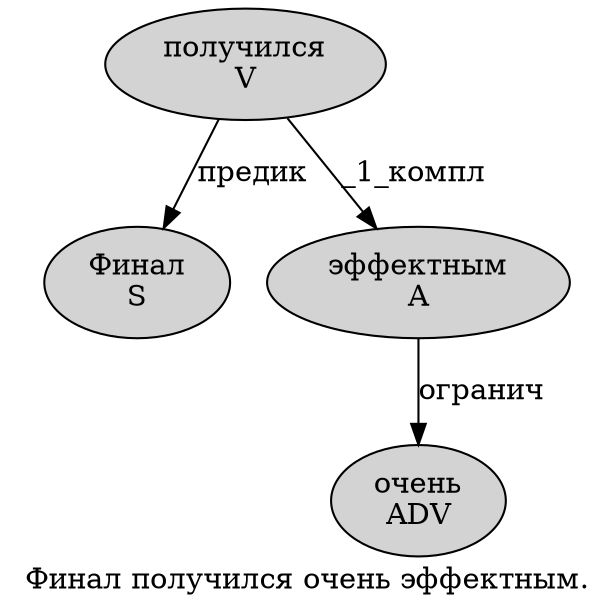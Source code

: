 digraph SENTENCE_843 {
	graph [label="Финал получился очень эффектным."]
	node [style=filled]
		0 [label="Финал
S" color="" fillcolor=lightgray penwidth=1 shape=ellipse]
		1 [label="получился
V" color="" fillcolor=lightgray penwidth=1 shape=ellipse]
		2 [label="очень
ADV" color="" fillcolor=lightgray penwidth=1 shape=ellipse]
		3 [label="эффектным
A" color="" fillcolor=lightgray penwidth=1 shape=ellipse]
			1 -> 0 [label="предик"]
			1 -> 3 [label="_1_компл"]
			3 -> 2 [label="огранич"]
}